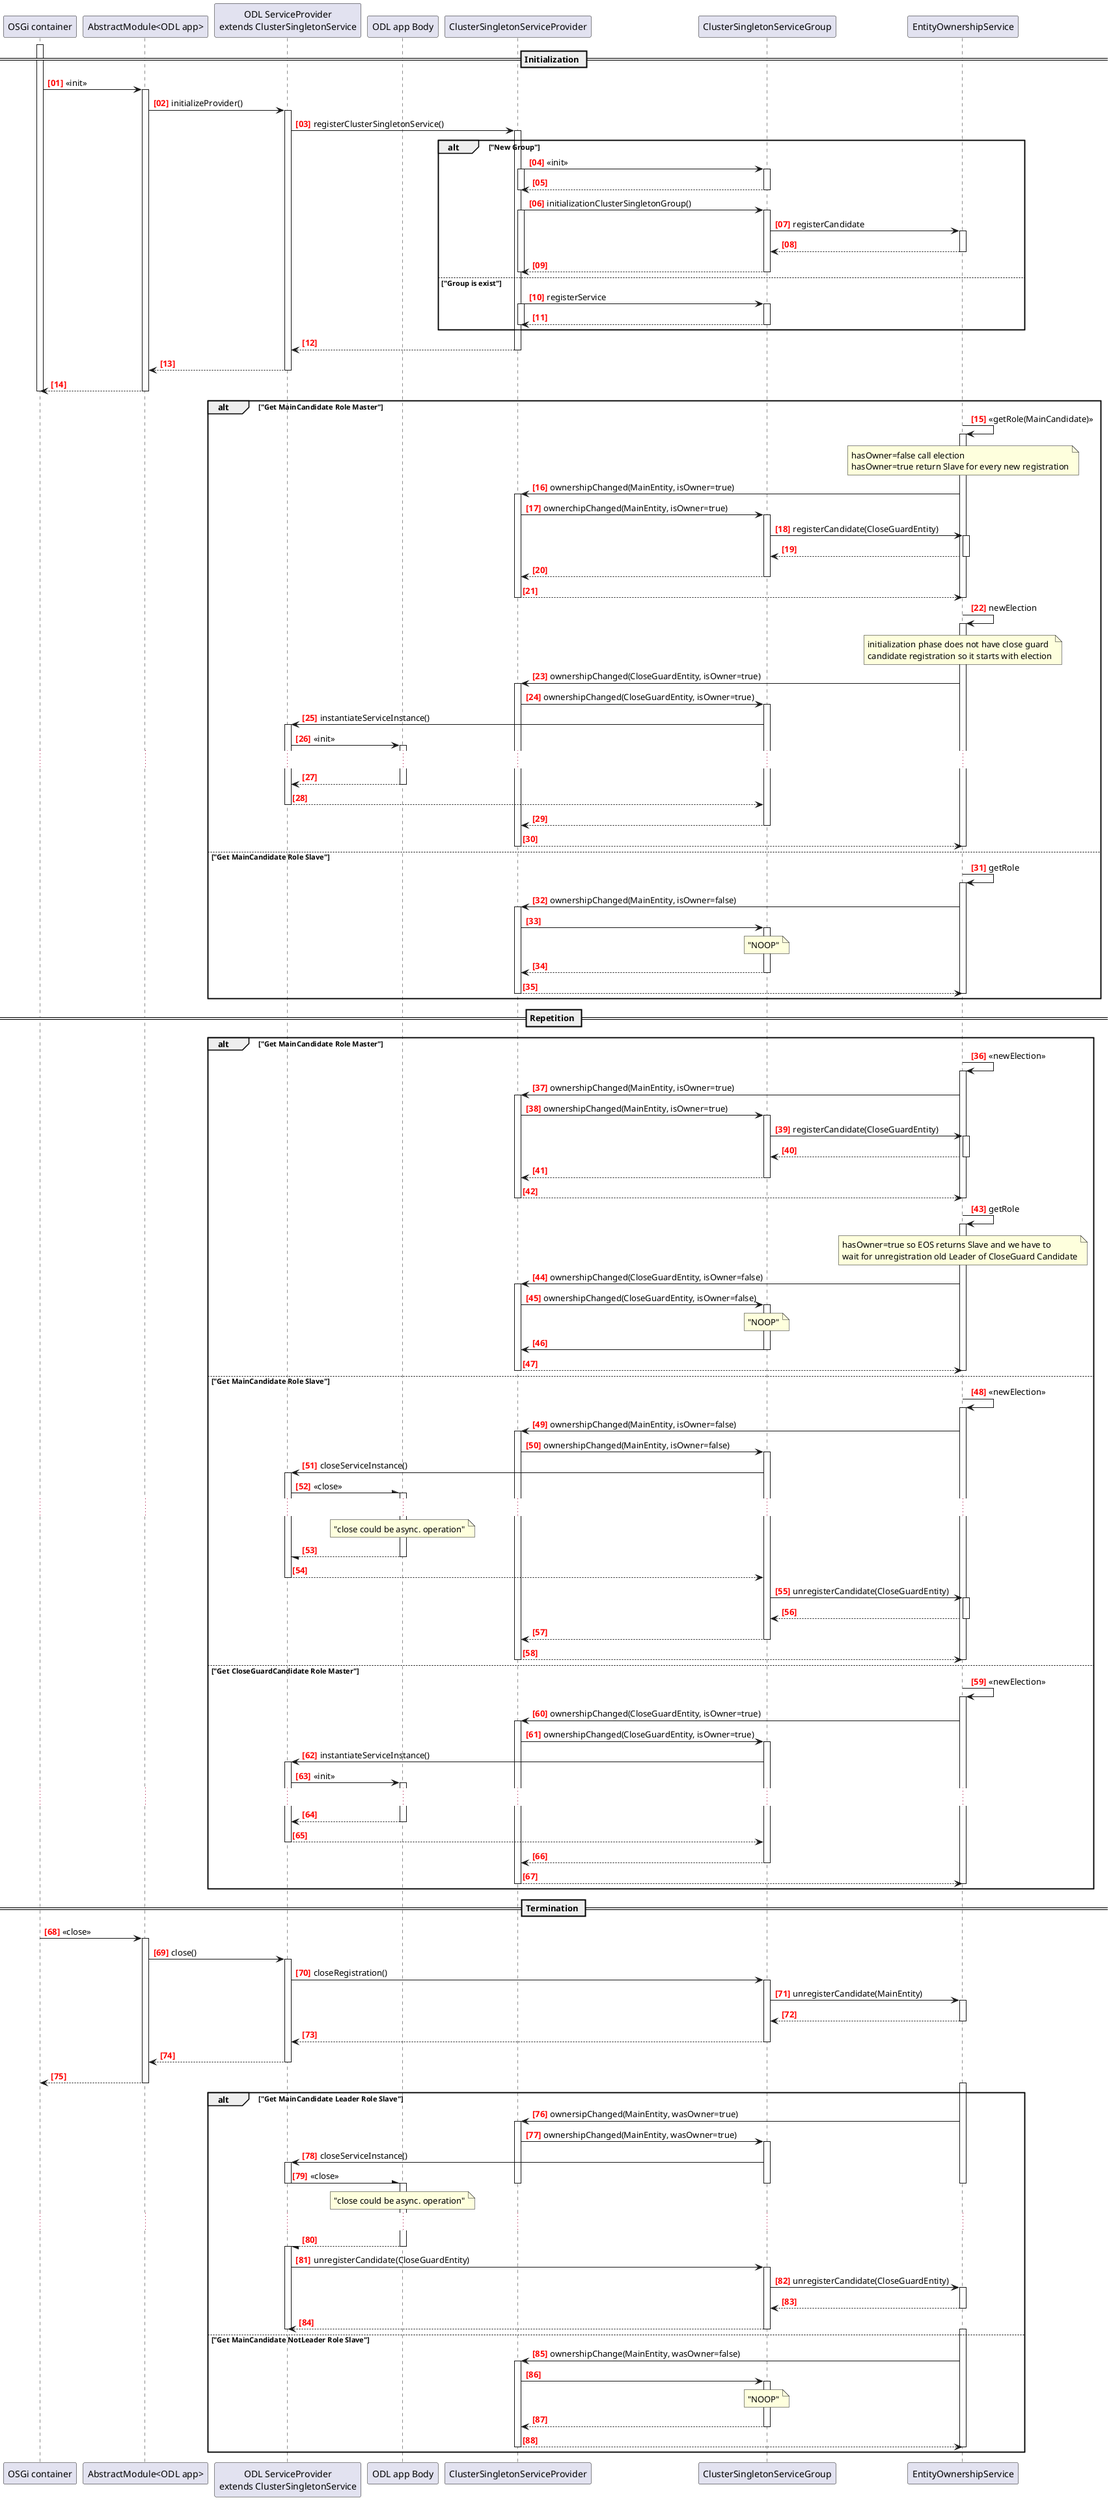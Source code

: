 ["plantuml", "08_processAppSingleInst", "svg"]

------------
@startuml


  autonumber "<font color=red><b>[00]"

  participant "OSGi container" as osgi
  participant "AbstractModule<ODL app>" as module
  participant "ODL ServiceProvider\nextends ClusterSingletonService" as provider
  participant "ODL app Body" as body
  participant "ClusterSingletonServiceProvider" as cssProvider
  participant "ClusterSingletonServiceGroup" as cssGroup
  participant "EntityOwnershipService" as eos

  == Initialization ==

  activate osgi
    osgi -> module : <<init>>
    activate module
      module -> provider : initializeProvider()
      activate provider
        provider -> cssProvider : registerClusterSingletonService()
        activate cssProvider
  alt "New Group"
          cssProvider -> cssGroup : <<init>>
          activate cssProvider
            activate cssGroup
              cssProvider <-- cssGroup
            deactivate cssGroup
          deactivate cssProvider
          cssProvider -> cssGroup : initializationClusterSingletonGroup()
          activate cssProvider
            activate cssGroup
              cssGroup -> eos : registerCandidate
              activate eos
                cssGroup <-- eos
              deactivate eos
              cssProvider <-- cssGroup
            deactivate cssGroup
          deactivate cssProvider
  else "Group is exist"
          cssProvider -> cssGroup : registerService
          activate cssProvider
            activate cssGroup
              cssProvider <-- cssGroup
            deactivate cssGroup
          deactivate cssProvider
  end
        provider <-- cssProvider
        deactivate cssProvider
        module <-- provider
      deactivate provider
      osgi <-- module
    deactivate module
  deactivate osgi

  alt "Get MainCandidate Role Master"
    eos -> eos : <<getRole(MainCandidate)>>
    note over eos
      hasOwner=false call election
      hasOwner=true return Slave for every new registration
    end note
    activate eos
      cssProvider <- eos : ownershipChanged(MainEntity, isOwner=true)
      activate cssProvider
        cssProvider -> cssGroup : ownerchipChanged(MainEntity, isOwner=true)
        activate cssGroup
          cssGroup -> eos : registerCandidate(CloseGuardEntity)
          activate eos
            cssGroup <-- eos
          deactivate eos
          cssProvider <-- cssGroup
        deactivate cssGroup
        cssProvider --> eos
      deactivate cssProvider
    deactivate eos
    eos -> eos : newElection
    note over eos
      initialization phase does not have close guard
      candidate registration so it starts with election
    end note
    activate eos
      cssProvider <- eos : ownershipChanged(CloseGuardEntity, isOwner=true)
      activate cssProvider
        cssProvider -> cssGroup : ownershipChanged(CloseGuardEntity, isOwner=true)
        activate cssGroup
          cssGroup -> provider : instantiateServiceInstance()
          activate provider
            provider -> body : <<init>>
            activate body
              ...
              provider <-- body
            deactivate body
            cssGroup <-- provider
          deactivate provider
          cssProvider <-- cssGroup
        deactivate cssGroup
        cssProvider --> eos
      deactivate cssProvider
    deactivate eos

  else "Get MainCandidate Role Slave"
    eos -> eos : getRole
    activate eos
      cssProvider <- eos : ownershipChanged(MainEntity, isOwner=false)
      activate cssProvider
        cssProvider -> cssGroup
        activate cssGroup
          note over cssGroup : "NOOP"
          cssProvider <-- cssGroup
        deactivate cssGroup
        cssProvider --> eos
      deactivate cssProvider
    deactivate eos
  end

  == Repetition ==

  alt "Get MainCandidate Role Master"
    eos -> eos : <<newElection>>
    activate eos
      cssProvider <- eos : ownershipChanged(MainEntity, isOwner=true)
      activate cssProvider
        cssProvider -> cssGroup : ownershipChanged(MainEntity, isOwner=true)
        activate cssGroup
          cssGroup -> eos : registerCandidate(CloseGuardEntity)
          activate eos
            cssGroup <-- eos
          deactivate eos
          cssProvider <-- cssGroup
        deactivate cssGroup
        cssProvider --> eos
      deactivate cssProvider
    deactivate eos
    eos -> eos : getRole
    note over eos
      hasOwner=true so EOS returns Slave and we have to
      wait for unregistration old Leader of CloseGuard Candidate
    end note
    activate eos
      cssProvider <-eos : ownershipChanged(CloseGuardEntity, isOwner=false)
      activate cssProvider
        cssProvider -> cssGroup : ownershipChanged(CloseGuardEntity, isOwner=false)
        activate cssGroup
          note over cssGroup : "NOOP"
            cssProvider <-cssGroup
        deactivate cssGroup
      cssProvider --> eos
      deactivate cssProvider
    deactivate eos

  else "Get MainCandidate Role Slave"
    eos -> eos : <<newElection>>
    activate eos
      cssProvider <- eos : ownershipChanged(MainEntity, isOwner=false)
      activate cssProvider
        cssProvider -> cssGroup : ownershipChanged(MainEntity, isOwner=false)
        activate cssGroup
          cssGroup -> provider : closeServiceInstance()
          activate provider
            provider -\ body : <<close>>
            activate body
              ...
              note over body : "close could be async. operation"
              provider \-- body
            deactivate body
            cssGroup <-- provider
          deactivate provider
          cssGroup -> eos : unregisterCandidate(CloseGuardEntity)
          activate eos
            cssGroup <-- eos
          deactivate eos
          cssProvider <-- cssGroup
        deactivate cssGroup
        cssProvider --> eos
      deactivate cssProvider
    deactivate eos

  else "Get CloseGuardCandidate Role Master"
    eos -> eos : <<newElection>>
    activate eos
      cssProvider <- eos : ownershipChanged(CloseGuardEntity, isOwner=true)
      activate cssProvider
        cssProvider -> cssGroup : ownershipChanged(CloseGuardEntity, isOwner=true)
        activate cssGroup
          cssGroup -> provider : instantiateServiceInstance()
          activate provider
            provider -> body : <<init>>
            activate body
              ...
              provider <-- body
            deactivate body
            cssGroup <-- provider
          deactivate provider
          cssProvider <-- cssGroup
        deactivate cssGroup
        cssProvider --> eos
      deactivate cssProvider
    deactivate eos

  end

  == Termination ==

  activate osgi
    osgi -> module : <<close>>
    activate module
      module -> provider : close()
      activate provider
        provider -> cssGroup : closeRegistration()
        activate cssGroup
          cssGroup -> eos : unregisterCandidate(MainEntity)
          activate eos
            cssGroup <-- eos
          deactivate eos
          provider <-- cssGroup
        deactivate cssGroup
        module <-- provider
      deactivate provider
      osgi <-- module
    deactivate module
  deactivate osgi

  alt "Get MainCandidate Leader Role Slave"
    activate eos
      cssProvider <- eos : ownersipChanged(MainEntity, wasOwner=true)
      activate cssProvider
        cssProvider -> cssGroup : ownershipChanged(MainEntity, wasOwner=true)
        activate cssGroup
          cssGroup -> provider : closeServiceInstance()
          activate provider
            provider -\ body : <<close>>
          deactivate provider
        deactivate cssGroup
      deactivate cssProvider
    deactivate eos
    activate body
      note over body : "close could be async. operation"
      ...
      provider \-- body
    deactivate body
    activate provider
      provider -> cssGroup : unregisterCandidate(CloseGuardEntity)
      activate cssGroup
        cssGroup -> eos : unregisterCandidate(CloseGuardEntity)
        activate eos
          cssGroup <-- eos
        deactivate eos
        provider <-- cssGroup
      deactivate cssGroup
    deactivate provider

  else "Get MainCandidate NotLeader Role Slave"
    activate eos
      cssProvider <- eos : ownershipChange(MainEntity, wasOwner=false)
      activate cssProvider
        cssProvider -> cssGroup
        activate cssGroup
          note over cssGroup : "NOOP"
          cssProvider <-- cssGroup
        deactivate cssGroup
        cssProvider --> eos
      deactivate cssProvider
    deactivate eos

  end


@enduml
------------
